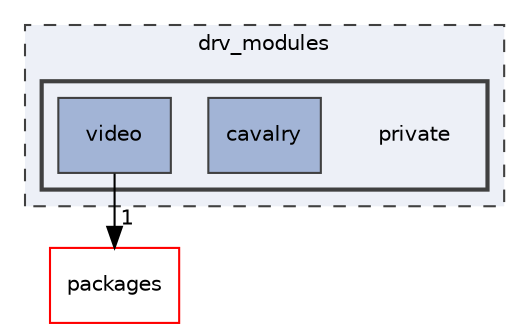 digraph "drv_modules/private"
{
 // INTERACTIVE_SVG=YES
 // LATEX_PDF_SIZE
  bgcolor="transparent";
  edge [fontname="Helvetica",fontsize="10",labelfontname="Helvetica",labelfontsize="10"];
  node [fontname="Helvetica",fontsize="10",shape=record];
  compound=true
  subgraph clusterdir_3f8e3e5cc57197a86ac156d9cb931dab {
    graph [ bgcolor="#edf0f7", pencolor="grey25", style="filled,dashed,", label="drv_modules", fontname="Helvetica", fontsize="10", URL="dir_3f8e3e5cc57197a86ac156d9cb931dab.html"]
  subgraph clusterdir_6497235554c8bcb42f125b6cc355242b {
    graph [ bgcolor="#edf0f7", pencolor="grey25", style="filled,bold,", label="", fontname="Helvetica", fontsize="10", URL="dir_6497235554c8bcb42f125b6cc355242b.html"]
    dir_6497235554c8bcb42f125b6cc355242b [shape=plaintext, label="private"];
  dir_9d95632820f83f1c9f46a6e1151f1291 [shape=box, label="cavalry", style="filled,", fillcolor="#a2b4d6", color="grey25", URL="dir_9d95632820f83f1c9f46a6e1151f1291.html"];
  dir_18d58692f97d51da9d99f7e8f7c9d2b0 [shape=box, label="video", style="filled,", fillcolor="#a2b4d6", color="grey25", URL="dir_18d58692f97d51da9d99f7e8f7c9d2b0.html"];
  }
  }
  dir_93501a11e921083efbd154e0cdff5f10 [shape=box, label="packages", style="", fillcolor="#edf0f7", color="red", URL="dir_93501a11e921083efbd154e0cdff5f10.html"];
  dir_18d58692f97d51da9d99f7e8f7c9d2b0->dir_93501a11e921083efbd154e0cdff5f10 [headlabel="1", labeldistance=1.5 headhref="dir_000018_000014.html"];
}

